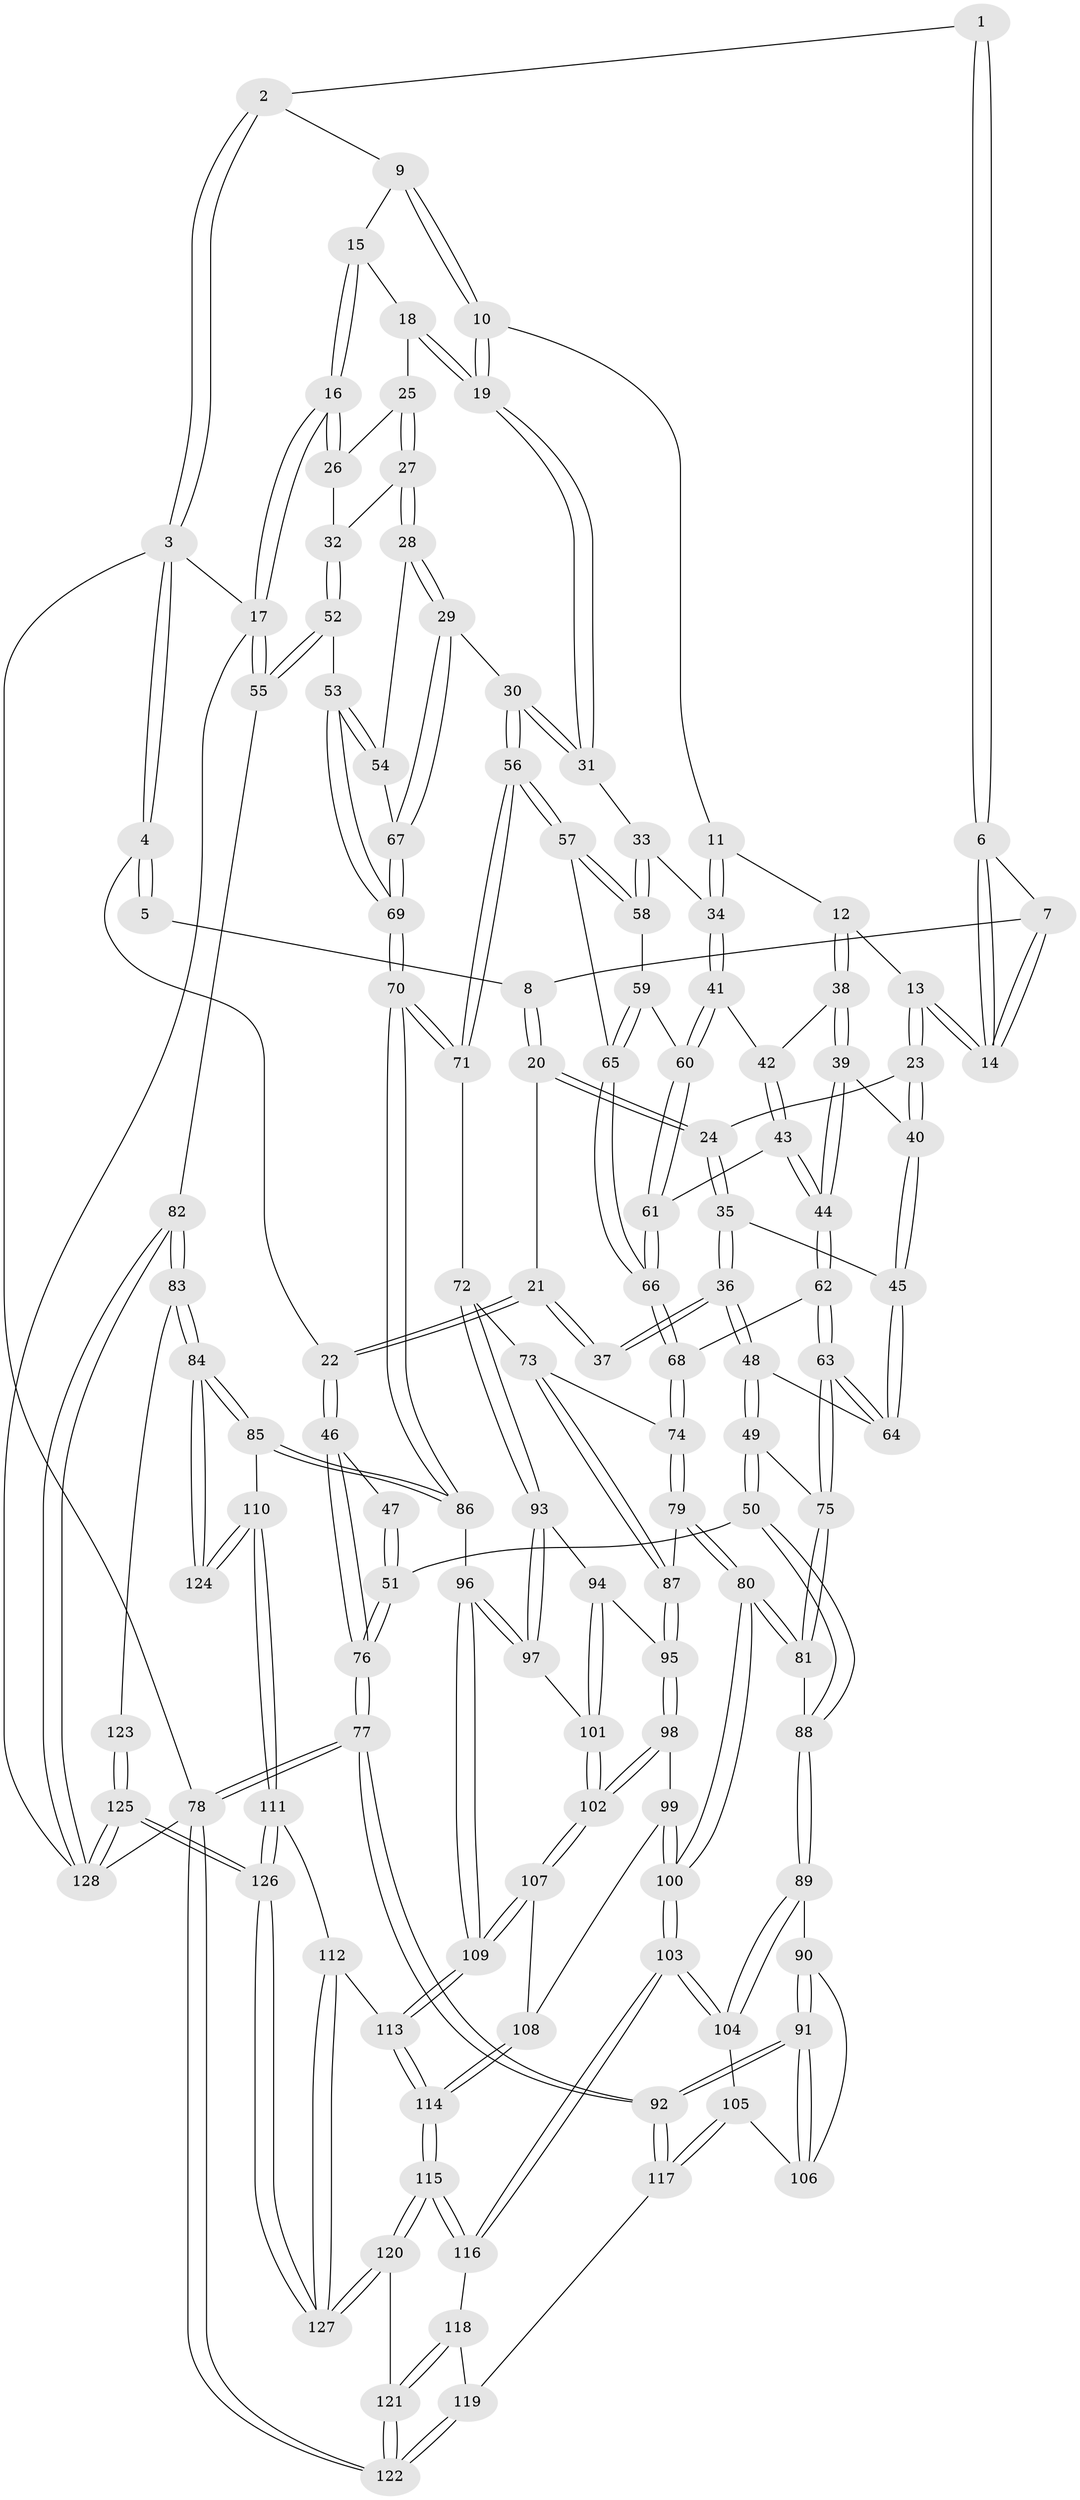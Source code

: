 // Generated by graph-tools (version 1.1) at 2025/03/03/09/25 03:03:19]
// undirected, 128 vertices, 317 edges
graph export_dot {
graph [start="1"]
  node [color=gray90,style=filled];
  1 [pos="+0.36447813544237817+0"];
  2 [pos="+0.443671311800508+0"];
  3 [pos="+0+0"];
  4 [pos="+0+0"];
  5 [pos="+0.14525665130031654+0.07133401854822595"];
  6 [pos="+0.3234445983753453+0.03759329260739253"];
  7 [pos="+0.19520428935141773+0.09606216151197215"];
  8 [pos="+0.14944058693626616+0.08554806051227318"];
  9 [pos="+0.4578992515973653+0"];
  10 [pos="+0.4623363055066117+0.16261750738112118"];
  11 [pos="+0.45673748923770013+0.17109150155544461"];
  12 [pos="+0.41421204505049036+0.20956677589781575"];
  13 [pos="+0.28604021523240736+0.1732434939593711"];
  14 [pos="+0.2891904170932298+0.14032070792073745"];
  15 [pos="+0.6051246689127484+0"];
  16 [pos="+1+0"];
  17 [pos="+1+0"];
  18 [pos="+0.7043234782582884+0.07251616634444899"];
  19 [pos="+0.5991734962582693+0.20673129791639244"];
  20 [pos="+0.14471919401292474+0.18420333656900328"];
  21 [pos="+0.11875695375333593+0.19674437447028023"];
  22 [pos="+0+0"];
  23 [pos="+0.25228272125627493+0.20877788772544692"];
  24 [pos="+0.2394042742906439+0.21478765556552037"];
  25 [pos="+0.762370295963813+0.12339688991912076"];
  26 [pos="+1+0"];
  27 [pos="+0.7753897221429761+0.14115272518987784"];
  28 [pos="+0.6976907687733472+0.31011141510801427"];
  29 [pos="+0.6697561857050567+0.3202828582650164"];
  30 [pos="+0.6608171689311918+0.3206497127135601"];
  31 [pos="+0.5999429881470199+0.2602099147655742"];
  32 [pos="+0.886942745191097+0.21238209165750824"];
  33 [pos="+0.539469815220135+0.2925699532867598"];
  34 [pos="+0.5270879999227681+0.29515490819518775"];
  35 [pos="+0.22895779375199982+0.26781208972211057"];
  36 [pos="+0.11729238574519713+0.3426982273875876"];
  37 [pos="+0.08723628304007085+0.26385662770199525"];
  38 [pos="+0.41252885706116865+0.22921647748676"];
  39 [pos="+0.3574195609862046+0.3063716125891174"];
  40 [pos="+0.3465136011063882+0.30374050655778334"];
  41 [pos="+0.521394660243248+0.29910175992938387"];
  42 [pos="+0.42736099845680714+0.2501068594249331"];
  43 [pos="+0.45127512757781063+0.32422262718329337"];
  44 [pos="+0.3781247113544069+0.35157687315930564"];
  45 [pos="+0.256502021885332+0.34537994561222657"];
  46 [pos="+0+0.17647750562070308"];
  47 [pos="+0.02994877472678161+0.26551201834735"];
  48 [pos="+0.1152620307980112+0.37440344064826814"];
  49 [pos="+0.09299733021218795+0.4172476677787553"];
  50 [pos="+0.008780179544817399+0.4839061752514656"];
  51 [pos="+0.0012785093727939497+0.4836612158398984"];
  52 [pos="+0.9814099273152813+0.3559349936291066"];
  53 [pos="+0.9676009666506202+0.3625611676747102"];
  54 [pos="+0.7492339950615883+0.3275928996700554"];
  55 [pos="+1+0.38506684787813006"];
  56 [pos="+0.6116311712634909+0.40383797299532215"];
  57 [pos="+0.5885767343770318+0.3962588839860289"];
  58 [pos="+0.5711707333590105+0.3754061900640763"];
  59 [pos="+0.5221081306257623+0.35451878868672587"];
  60 [pos="+0.49570203648686173+0.33127328749937096"];
  61 [pos="+0.4870916190117067+0.3367152470554244"];
  62 [pos="+0.3730523042743947+0.41320244481656404"];
  63 [pos="+0.304164542672335+0.465170739862601"];
  64 [pos="+0.2530194522883241+0.3638812351615517"];
  65 [pos="+0.5369824123305644+0.4037921988332898"];
  66 [pos="+0.4691068605960462+0.4303003537495933"];
  67 [pos="+0.7323163765323497+0.4358885715450247"];
  68 [pos="+0.46863670234548005+0.43096889080005707"];
  69 [pos="+0.765409843720792+0.5324793936489698"];
  70 [pos="+0.7414474030294692+0.5643528501621199"];
  71 [pos="+0.6384177918031064+0.5334809910593579"];
  72 [pos="+0.6351452481886877+0.5343707811691595"];
  73 [pos="+0.5433344955408426+0.5112808485117722"];
  74 [pos="+0.48347741408164313+0.46732148886908914"];
  75 [pos="+0.29641155627561855+0.48576650312177033"];
  76 [pos="+0+0.4960386033621515"];
  77 [pos="+0+0.838150517611477"];
  78 [pos="+0+1"];
  79 [pos="+0.37867074074103024+0.5801274115410908"];
  80 [pos="+0.3000636918598398+0.5710390857534817"];
  81 [pos="+0.2992922805839833+0.5698069099854031"];
  82 [pos="+1+0.7734668226189895"];
  83 [pos="+1+0.7712164774236484"];
  84 [pos="+1+0.762865498611663"];
  85 [pos="+0.7947067207021853+0.6686573798162234"];
  86 [pos="+0.7488975563755911+0.5884727049745108"];
  87 [pos="+0.4298093267758088+0.6065482388175809"];
  88 [pos="+0.0930653178556016+0.5645372875518023"];
  89 [pos="+0.1010934693118345+0.6667555603757795"];
  90 [pos="+0.08914032269719087+0.6752689620938226"];
  91 [pos="+0+0.8277442678620887"];
  92 [pos="+0+0.829731446393804"];
  93 [pos="+0.5578183421508804+0.622669711543548"];
  94 [pos="+0.45498708764161294+0.6285295270333228"];
  95 [pos="+0.447503913428411+0.6262804992189103"];
  96 [pos="+0.588575950971726+0.7307542201336592"];
  97 [pos="+0.5612808862910692+0.7006110556178344"];
  98 [pos="+0.435635091898325+0.6783136442894729"];
  99 [pos="+0.4177017146705414+0.7143962443050865"];
  100 [pos="+0.2720032940297458+0.7210284954697311"];
  101 [pos="+0.507860046990649+0.7086492305179944"];
  102 [pos="+0.49051218851876455+0.7286821049452902"];
  103 [pos="+0.2539473411338215+0.7576870951798548"];
  104 [pos="+0.20965394674341+0.750986520009985"];
  105 [pos="+0.1309855797446513+0.7879162973602759"];
  106 [pos="+0.07414331326061893+0.778645318607428"];
  107 [pos="+0.4884564850016152+0.7330423664061156"];
  108 [pos="+0.4488819421459638+0.764843081440833"];
  109 [pos="+0.6080552386828476+0.8404549383965887"];
  110 [pos="+0.704240587654222+0.8538756911585864"];
  111 [pos="+0.7036715306870516+0.8541547142397483"];
  112 [pos="+0.6682698003783477+0.8637080411885487"];
  113 [pos="+0.6104921110835647+0.8483581402697261"];
  114 [pos="+0.42431418118063907+0.9197343042806098"];
  115 [pos="+0.39547757965932223+0.9430031011414155"];
  116 [pos="+0.27153632672992806+0.8043761647883342"];
  117 [pos="+0.08375724743068158+0.8898889773518946"];
  118 [pos="+0.15552542600467908+0.8988713166766276"];
  119 [pos="+0.0967026517522632+0.9001699721117566"];
  120 [pos="+0.3587073513963089+1"];
  121 [pos="+0.29894956363351144+1"];
  122 [pos="+0.11446153771461602+1"];
  123 [pos="+0.8241122681378281+0.9311708039713581"];
  124 [pos="+0.7608637662894184+0.8749745695514634"];
  125 [pos="+1+1"];
  126 [pos="+0.9307415569751073+1"];
  127 [pos="+0.6301147278384734+1"];
  128 [pos="+1+1"];
  1 -- 2;
  1 -- 6;
  1 -- 6;
  2 -- 3;
  2 -- 3;
  2 -- 9;
  3 -- 4;
  3 -- 4;
  3 -- 17;
  3 -- 78;
  4 -- 5;
  4 -- 5;
  4 -- 22;
  5 -- 8;
  6 -- 7;
  6 -- 14;
  6 -- 14;
  7 -- 8;
  7 -- 14;
  7 -- 14;
  8 -- 20;
  8 -- 20;
  9 -- 10;
  9 -- 10;
  9 -- 15;
  10 -- 11;
  10 -- 19;
  10 -- 19;
  11 -- 12;
  11 -- 34;
  11 -- 34;
  12 -- 13;
  12 -- 38;
  12 -- 38;
  13 -- 14;
  13 -- 14;
  13 -- 23;
  13 -- 23;
  15 -- 16;
  15 -- 16;
  15 -- 18;
  16 -- 17;
  16 -- 17;
  16 -- 26;
  16 -- 26;
  17 -- 55;
  17 -- 55;
  17 -- 128;
  18 -- 19;
  18 -- 19;
  18 -- 25;
  19 -- 31;
  19 -- 31;
  20 -- 21;
  20 -- 24;
  20 -- 24;
  21 -- 22;
  21 -- 22;
  21 -- 37;
  21 -- 37;
  22 -- 46;
  22 -- 46;
  23 -- 24;
  23 -- 40;
  23 -- 40;
  24 -- 35;
  24 -- 35;
  25 -- 26;
  25 -- 27;
  25 -- 27;
  26 -- 32;
  27 -- 28;
  27 -- 28;
  27 -- 32;
  28 -- 29;
  28 -- 29;
  28 -- 54;
  29 -- 30;
  29 -- 67;
  29 -- 67;
  30 -- 31;
  30 -- 31;
  30 -- 56;
  30 -- 56;
  31 -- 33;
  32 -- 52;
  32 -- 52;
  33 -- 34;
  33 -- 58;
  33 -- 58;
  34 -- 41;
  34 -- 41;
  35 -- 36;
  35 -- 36;
  35 -- 45;
  36 -- 37;
  36 -- 37;
  36 -- 48;
  36 -- 48;
  38 -- 39;
  38 -- 39;
  38 -- 42;
  39 -- 40;
  39 -- 44;
  39 -- 44;
  40 -- 45;
  40 -- 45;
  41 -- 42;
  41 -- 60;
  41 -- 60;
  42 -- 43;
  42 -- 43;
  43 -- 44;
  43 -- 44;
  43 -- 61;
  44 -- 62;
  44 -- 62;
  45 -- 64;
  45 -- 64;
  46 -- 47;
  46 -- 76;
  46 -- 76;
  47 -- 51;
  47 -- 51;
  48 -- 49;
  48 -- 49;
  48 -- 64;
  49 -- 50;
  49 -- 50;
  49 -- 75;
  50 -- 51;
  50 -- 88;
  50 -- 88;
  51 -- 76;
  51 -- 76;
  52 -- 53;
  52 -- 55;
  52 -- 55;
  53 -- 54;
  53 -- 54;
  53 -- 69;
  53 -- 69;
  54 -- 67;
  55 -- 82;
  56 -- 57;
  56 -- 57;
  56 -- 71;
  56 -- 71;
  57 -- 58;
  57 -- 58;
  57 -- 65;
  58 -- 59;
  59 -- 60;
  59 -- 65;
  59 -- 65;
  60 -- 61;
  60 -- 61;
  61 -- 66;
  61 -- 66;
  62 -- 63;
  62 -- 63;
  62 -- 68;
  63 -- 64;
  63 -- 64;
  63 -- 75;
  63 -- 75;
  65 -- 66;
  65 -- 66;
  66 -- 68;
  66 -- 68;
  67 -- 69;
  67 -- 69;
  68 -- 74;
  68 -- 74;
  69 -- 70;
  69 -- 70;
  70 -- 71;
  70 -- 71;
  70 -- 86;
  70 -- 86;
  71 -- 72;
  72 -- 73;
  72 -- 93;
  72 -- 93;
  73 -- 74;
  73 -- 87;
  73 -- 87;
  74 -- 79;
  74 -- 79;
  75 -- 81;
  75 -- 81;
  76 -- 77;
  76 -- 77;
  77 -- 78;
  77 -- 78;
  77 -- 92;
  77 -- 92;
  78 -- 122;
  78 -- 122;
  78 -- 128;
  79 -- 80;
  79 -- 80;
  79 -- 87;
  80 -- 81;
  80 -- 81;
  80 -- 100;
  80 -- 100;
  81 -- 88;
  82 -- 83;
  82 -- 83;
  82 -- 128;
  82 -- 128;
  83 -- 84;
  83 -- 84;
  83 -- 123;
  84 -- 85;
  84 -- 85;
  84 -- 124;
  84 -- 124;
  85 -- 86;
  85 -- 86;
  85 -- 110;
  86 -- 96;
  87 -- 95;
  87 -- 95;
  88 -- 89;
  88 -- 89;
  89 -- 90;
  89 -- 104;
  89 -- 104;
  90 -- 91;
  90 -- 91;
  90 -- 106;
  91 -- 92;
  91 -- 92;
  91 -- 106;
  91 -- 106;
  92 -- 117;
  92 -- 117;
  93 -- 94;
  93 -- 97;
  93 -- 97;
  94 -- 95;
  94 -- 101;
  94 -- 101;
  95 -- 98;
  95 -- 98;
  96 -- 97;
  96 -- 97;
  96 -- 109;
  96 -- 109;
  97 -- 101;
  98 -- 99;
  98 -- 102;
  98 -- 102;
  99 -- 100;
  99 -- 100;
  99 -- 108;
  100 -- 103;
  100 -- 103;
  101 -- 102;
  101 -- 102;
  102 -- 107;
  102 -- 107;
  103 -- 104;
  103 -- 104;
  103 -- 116;
  103 -- 116;
  104 -- 105;
  105 -- 106;
  105 -- 117;
  105 -- 117;
  107 -- 108;
  107 -- 109;
  107 -- 109;
  108 -- 114;
  108 -- 114;
  109 -- 113;
  109 -- 113;
  110 -- 111;
  110 -- 111;
  110 -- 124;
  110 -- 124;
  111 -- 112;
  111 -- 126;
  111 -- 126;
  112 -- 113;
  112 -- 127;
  112 -- 127;
  113 -- 114;
  113 -- 114;
  114 -- 115;
  114 -- 115;
  115 -- 116;
  115 -- 116;
  115 -- 120;
  115 -- 120;
  116 -- 118;
  117 -- 119;
  118 -- 119;
  118 -- 121;
  118 -- 121;
  119 -- 122;
  119 -- 122;
  120 -- 121;
  120 -- 127;
  120 -- 127;
  121 -- 122;
  121 -- 122;
  123 -- 125;
  123 -- 125;
  125 -- 126;
  125 -- 126;
  125 -- 128;
  125 -- 128;
  126 -- 127;
  126 -- 127;
}
